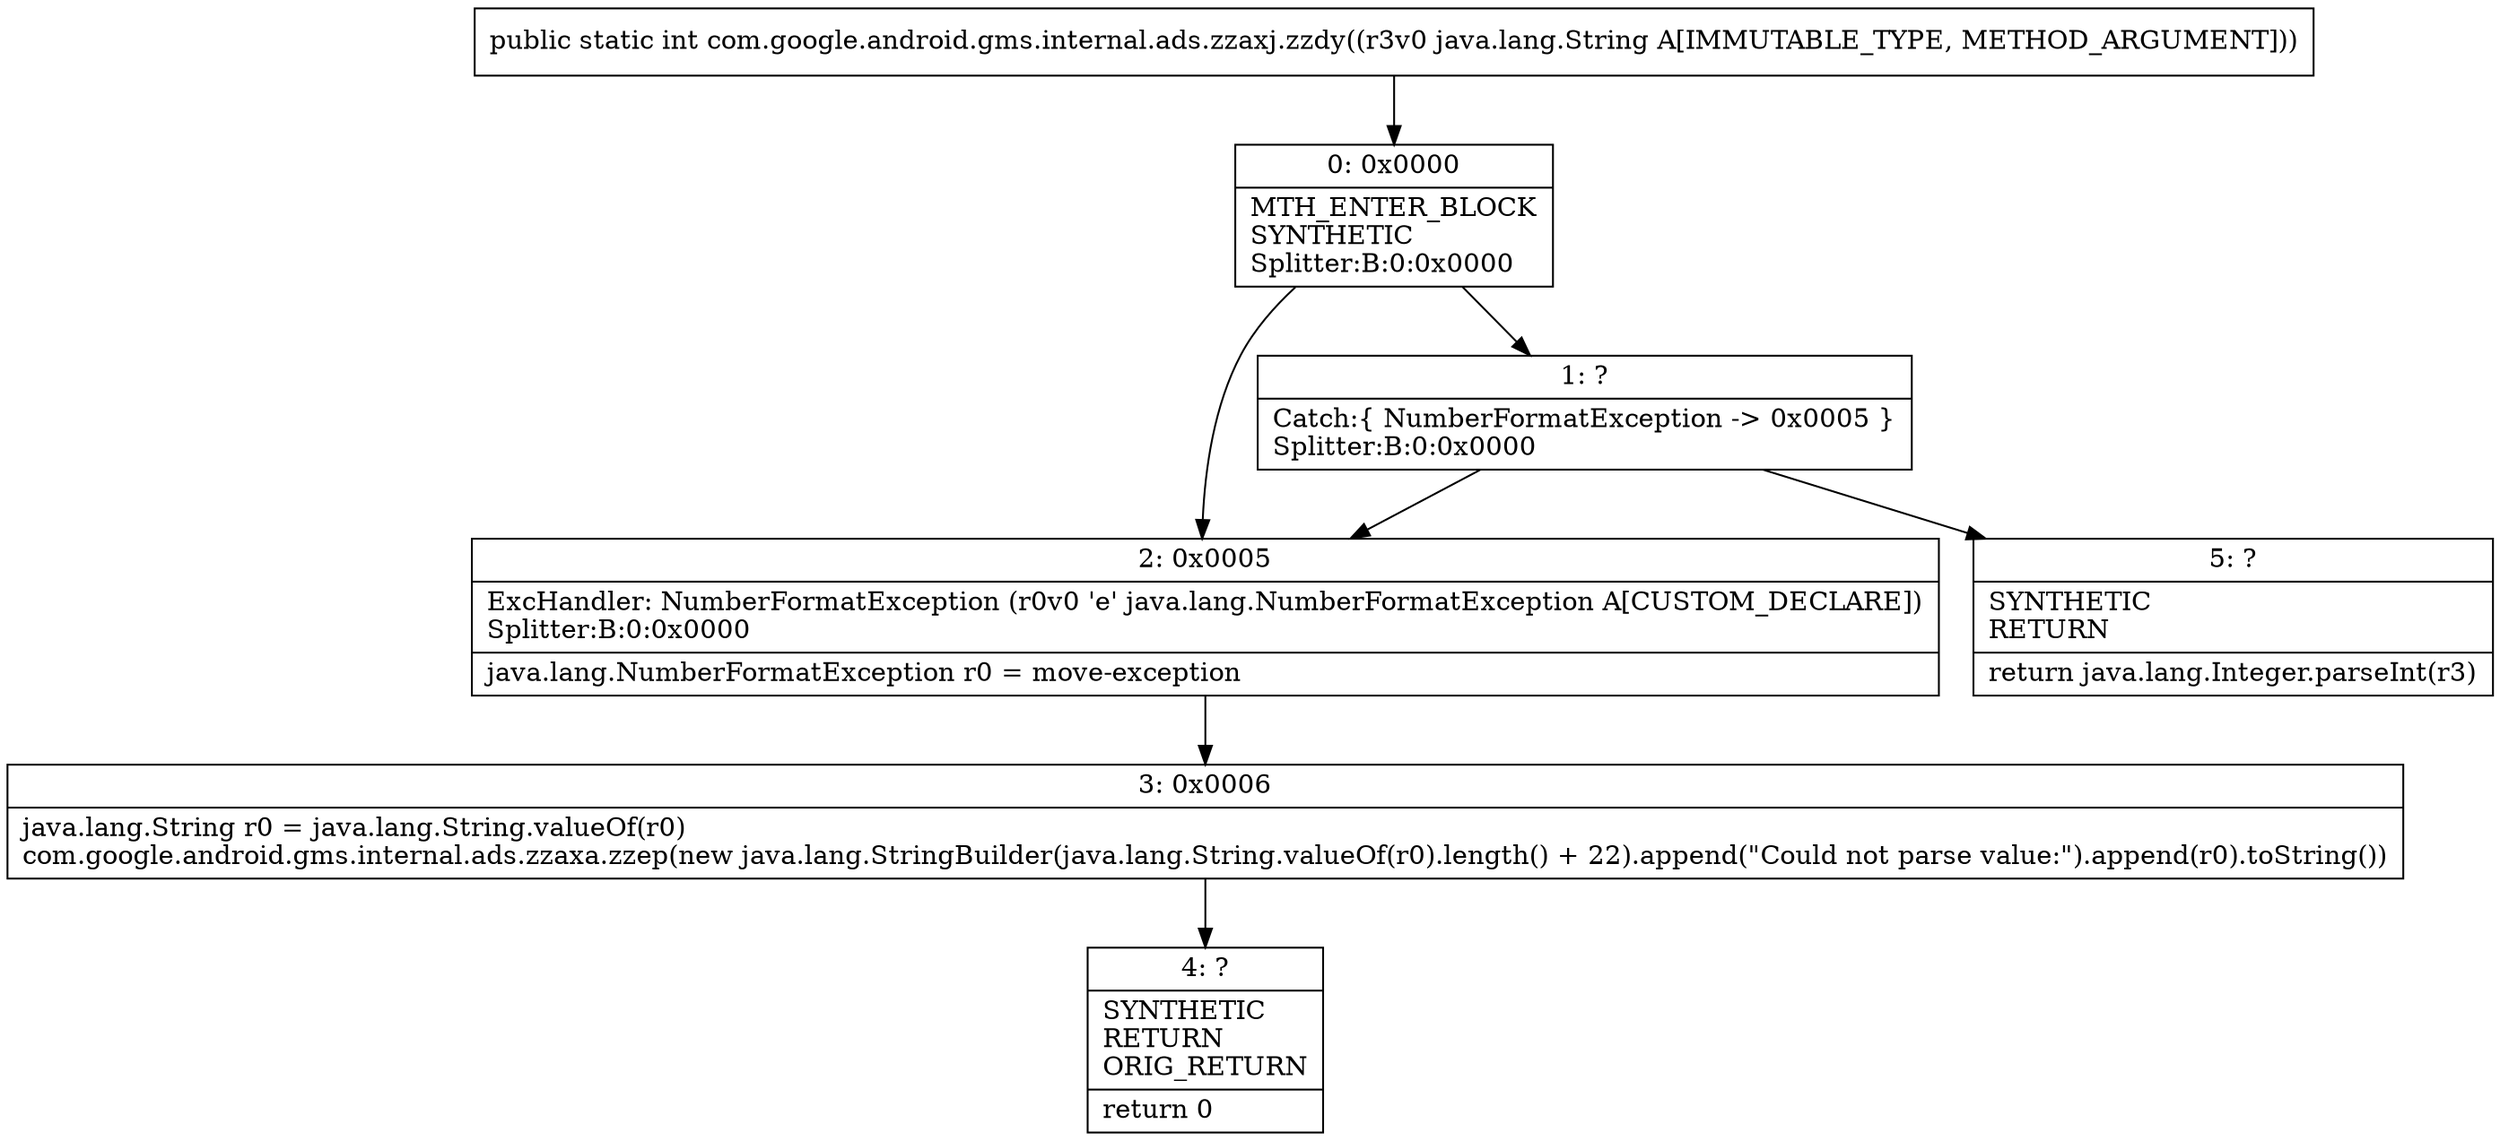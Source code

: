 digraph "CFG forcom.google.android.gms.internal.ads.zzaxj.zzdy(Ljava\/lang\/String;)I" {
Node_0 [shape=record,label="{0\:\ 0x0000|MTH_ENTER_BLOCK\lSYNTHETIC\lSplitter:B:0:0x0000\l}"];
Node_1 [shape=record,label="{1\:\ ?|Catch:\{ NumberFormatException \-\> 0x0005 \}\lSplitter:B:0:0x0000\l}"];
Node_2 [shape=record,label="{2\:\ 0x0005|ExcHandler: NumberFormatException (r0v0 'e' java.lang.NumberFormatException A[CUSTOM_DECLARE])\lSplitter:B:0:0x0000\l|java.lang.NumberFormatException r0 = move\-exception\l}"];
Node_3 [shape=record,label="{3\:\ 0x0006|java.lang.String r0 = java.lang.String.valueOf(r0)\lcom.google.android.gms.internal.ads.zzaxa.zzep(new java.lang.StringBuilder(java.lang.String.valueOf(r0).length() + 22).append(\"Could not parse value:\").append(r0).toString())\l}"];
Node_4 [shape=record,label="{4\:\ ?|SYNTHETIC\lRETURN\lORIG_RETURN\l|return 0\l}"];
Node_5 [shape=record,label="{5\:\ ?|SYNTHETIC\lRETURN\l|return java.lang.Integer.parseInt(r3)\l}"];
MethodNode[shape=record,label="{public static int com.google.android.gms.internal.ads.zzaxj.zzdy((r3v0 java.lang.String A[IMMUTABLE_TYPE, METHOD_ARGUMENT])) }"];
MethodNode -> Node_0;
Node_0 -> Node_1;
Node_0 -> Node_2;
Node_1 -> Node_2;
Node_1 -> Node_5;
Node_2 -> Node_3;
Node_3 -> Node_4;
}

